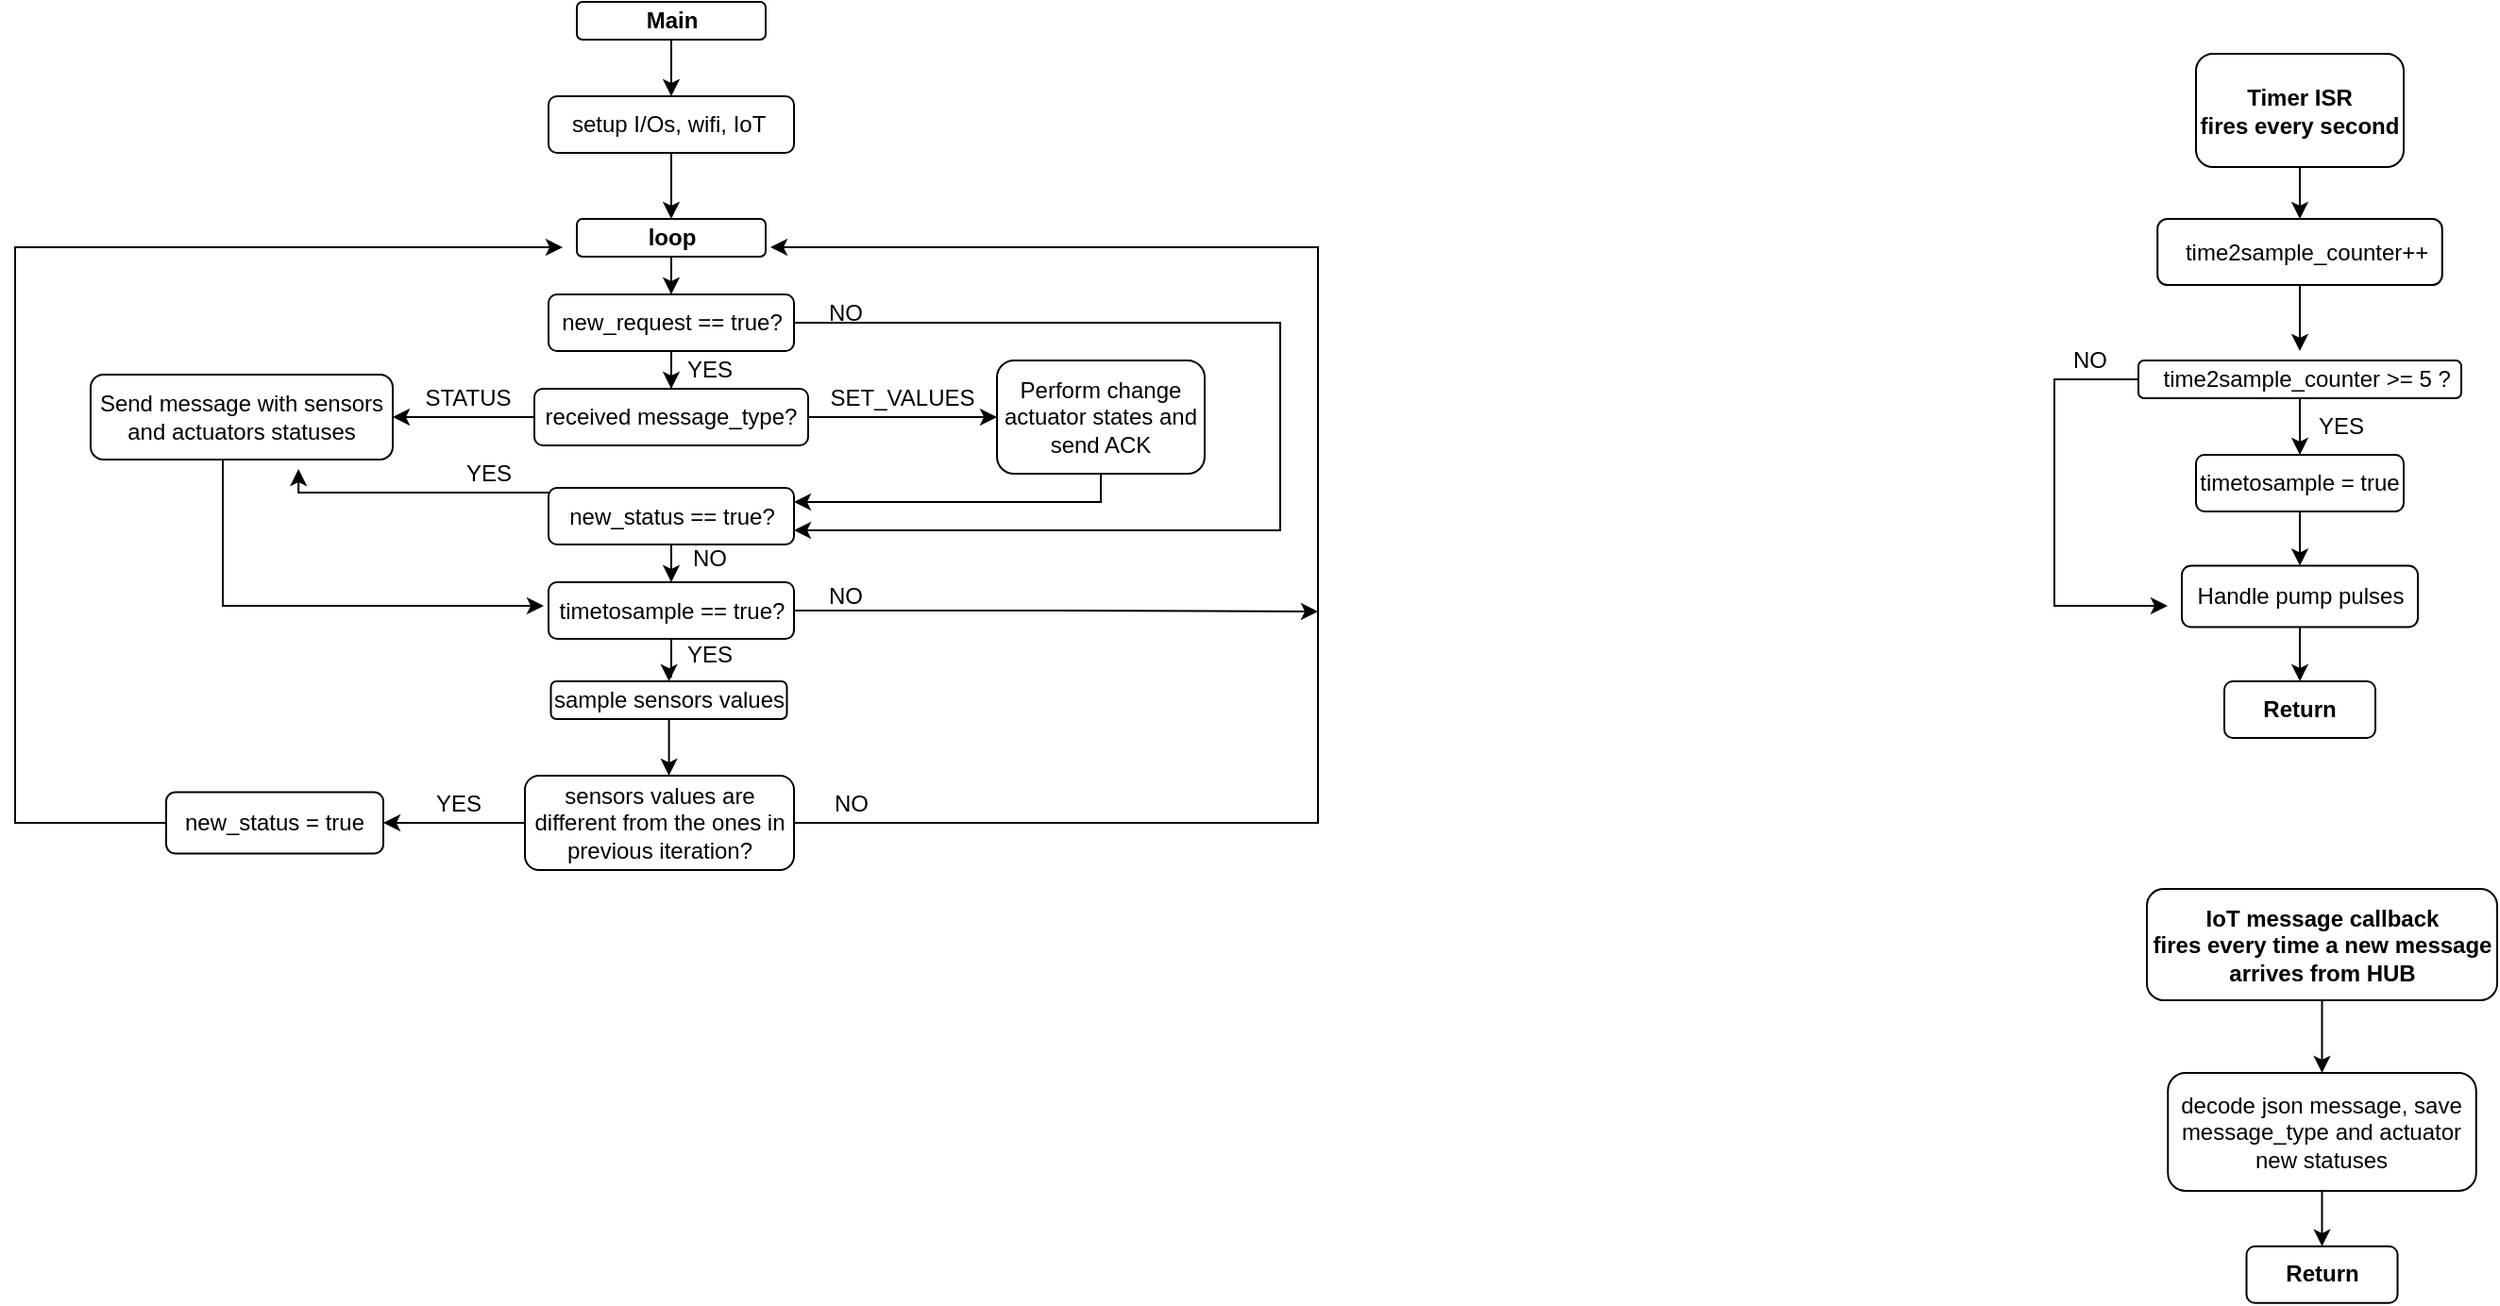 <mxfile version="16.5.1" type="device"><diagram id="oZkn0hI0Hk6qNieDzaiA" name="Page-1"><mxGraphModel dx="1185" dy="721" grid="1" gridSize="10" guides="1" tooltips="1" connect="1" arrows="1" fold="1" page="1" pageScale="1" pageWidth="1654" pageHeight="1169" math="0" shadow="0"><root><mxCell id="0"/><mxCell id="1" parent="0"/><mxCell id="hgS6m1H9TiaQR4-3fTRl-5" style="edgeStyle=orthogonalEdgeStyle;rounded=0;orthogonalLoop=1;jettySize=auto;html=1;entryX=0.5;entryY=0;entryDx=0;entryDy=0;" parent="1" source="hgS6m1H9TiaQR4-3fTRl-1" target="hgS6m1H9TiaQR4-3fTRl-29" edge="1"><mxGeometry relative="1" as="geometry"><mxPoint x="1310" y="140" as="targetPoint"/></mxGeometry></mxCell><mxCell id="hgS6m1H9TiaQR4-3fTRl-1" value="&lt;b&gt;Timer ISR&lt;br&gt;fires every second&lt;br&gt;&lt;/b&gt;" style="rounded=1;whiteSpace=wrap;html=1;" parent="1" vertex="1"><mxGeometry x="1255" y="87.5" width="110" height="60" as="geometry"/></mxCell><mxCell id="hgS6m1H9TiaQR4-3fTRl-25" value="&lt;b&gt;Return&lt;br&gt;&lt;/b&gt;" style="rounded=1;whiteSpace=wrap;html=1;" parent="1" vertex="1"><mxGeometry x="1270" y="420" width="80" height="30" as="geometry"/></mxCell><mxCell id="hgS6m1H9TiaQR4-3fTRl-33" style="edgeStyle=orthogonalEdgeStyle;rounded=0;orthogonalLoop=1;jettySize=auto;html=1;entryX=0.5;entryY=0;entryDx=0;entryDy=0;" parent="1" source="hgS6m1H9TiaQR4-3fTRl-29" edge="1"><mxGeometry relative="1" as="geometry"><mxPoint x="1310.0" y="245.0" as="targetPoint"/></mxGeometry></mxCell><mxCell id="hgS6m1H9TiaQR4-3fTRl-29" value="&lt;div&gt;&amp;nbsp; time2sample_counter++&lt;/div&gt;" style="rounded=1;whiteSpace=wrap;html=1;" parent="1" vertex="1"><mxGeometry x="1234.62" y="175" width="150.75" height="35" as="geometry"/></mxCell><mxCell id="hgS6m1H9TiaQR4-3fTRl-41" style="edgeStyle=orthogonalEdgeStyle;rounded=0;orthogonalLoop=1;jettySize=auto;html=1;entryX=0.5;entryY=0;entryDx=0;entryDy=0;" parent="1" source="hgS6m1H9TiaQR4-3fTRl-36" target="hgS6m1H9TiaQR4-3fTRl-40" edge="1"><mxGeometry relative="1" as="geometry"/></mxCell><mxCell id="9OMEbfR3KiseOWflJI5K-9" style="edgeStyle=orthogonalEdgeStyle;rounded=0;orthogonalLoop=1;jettySize=auto;html=1;" edge="1" parent="1" source="hgS6m1H9TiaQR4-3fTRl-36"><mxGeometry relative="1" as="geometry"><mxPoint x="1240" y="380" as="targetPoint"/><Array as="points"><mxPoint x="1180" y="260"/><mxPoint x="1180" y="380"/></Array></mxGeometry></mxCell><mxCell id="hgS6m1H9TiaQR4-3fTRl-36" value="&amp;nbsp; time2sample_counter &amp;gt;= 5 ?" style="rounded=1;whiteSpace=wrap;html=1;" parent="1" vertex="1"><mxGeometry x="1224.5" y="250" width="171" height="20" as="geometry"/></mxCell><mxCell id="9OMEbfR3KiseOWflJI5K-7" style="edgeStyle=orthogonalEdgeStyle;rounded=0;orthogonalLoop=1;jettySize=auto;html=1;entryX=0.5;entryY=0;entryDx=0;entryDy=0;" edge="1" parent="1" source="hgS6m1H9TiaQR4-3fTRl-40" target="9OMEbfR3KiseOWflJI5K-5"><mxGeometry relative="1" as="geometry"/></mxCell><mxCell id="hgS6m1H9TiaQR4-3fTRl-40" value="timetosample = true" style="rounded=1;whiteSpace=wrap;html=1;" parent="1" vertex="1"><mxGeometry x="1255" y="300" width="110" height="30" as="geometry"/></mxCell><mxCell id="hgS6m1H9TiaQR4-3fTRl-62" style="edgeStyle=orthogonalEdgeStyle;rounded=0;orthogonalLoop=1;jettySize=auto;html=1;entryX=0.5;entryY=0;entryDx=0;entryDy=0;" parent="1" source="hgS6m1H9TiaQR4-3fTRl-48" target="hgS6m1H9TiaQR4-3fTRl-61" edge="1"><mxGeometry relative="1" as="geometry"/></mxCell><mxCell id="hgS6m1H9TiaQR4-3fTRl-48" value="&lt;b&gt;Main&lt;br&gt;&lt;/b&gt;" style="rounded=1;whiteSpace=wrap;html=1;" parent="1" vertex="1"><mxGeometry x="397.5" y="60" width="100" height="20" as="geometry"/></mxCell><mxCell id="hgS6m1H9TiaQR4-3fTRl-58" style="edgeStyle=orthogonalEdgeStyle;rounded=0;orthogonalLoop=1;jettySize=auto;html=1;entryX=0.5;entryY=0;entryDx=0;entryDy=0;" parent="1" source="hgS6m1H9TiaQR4-3fTRl-49" target="hgS6m1H9TiaQR4-3fTRl-50" edge="1"><mxGeometry relative="1" as="geometry"/></mxCell><mxCell id="hgS6m1H9TiaQR4-3fTRl-122" style="edgeStyle=orthogonalEdgeStyle;rounded=0;orthogonalLoop=1;jettySize=auto;html=1;entryX=1;entryY=0.75;entryDx=0;entryDy=0;" parent="1" source="hgS6m1H9TiaQR4-3fTRl-49" target="hgS6m1H9TiaQR4-3fTRl-69" edge="1"><mxGeometry relative="1" as="geometry"><mxPoint x="600" y="350" as="targetPoint"/><Array as="points"><mxPoint x="770" y="230"/><mxPoint x="770" y="340"/></Array></mxGeometry></mxCell><mxCell id="hgS6m1H9TiaQR4-3fTRl-49" value="new_request == true?" style="rounded=1;whiteSpace=wrap;html=1;" parent="1" vertex="1"><mxGeometry x="382.5" y="215" width="130" height="30" as="geometry"/></mxCell><mxCell id="hgS6m1H9TiaQR4-3fTRl-53" style="edgeStyle=orthogonalEdgeStyle;rounded=0;orthogonalLoop=1;jettySize=auto;html=1;entryX=1;entryY=0.5;entryDx=0;entryDy=0;" parent="1" source="hgS6m1H9TiaQR4-3fTRl-50" target="hgS6m1H9TiaQR4-3fTRl-51" edge="1"><mxGeometry relative="1" as="geometry"/></mxCell><mxCell id="hgS6m1H9TiaQR4-3fTRl-56" style="edgeStyle=orthogonalEdgeStyle;rounded=0;orthogonalLoop=1;jettySize=auto;html=1;entryX=0;entryY=0.5;entryDx=0;entryDy=0;" parent="1" source="hgS6m1H9TiaQR4-3fTRl-50" target="hgS6m1H9TiaQR4-3fTRl-52" edge="1"><mxGeometry relative="1" as="geometry"/></mxCell><mxCell id="hgS6m1H9TiaQR4-3fTRl-50" value="received message_type?" style="rounded=1;whiteSpace=wrap;html=1;" parent="1" vertex="1"><mxGeometry x="375" y="265" width="145" height="30" as="geometry"/></mxCell><mxCell id="hgS6m1H9TiaQR4-3fTRl-83" style="edgeStyle=orthogonalEdgeStyle;rounded=0;orthogonalLoop=1;jettySize=auto;html=1;" parent="1" source="hgS6m1H9TiaQR4-3fTRl-51" edge="1"><mxGeometry relative="1" as="geometry"><mxPoint x="380" y="380" as="targetPoint"/><Array as="points"><mxPoint x="210" y="380"/><mxPoint x="380" y="380"/></Array></mxGeometry></mxCell><mxCell id="hgS6m1H9TiaQR4-3fTRl-51" value="Send message with sensors and actuators statuses" style="rounded=1;whiteSpace=wrap;html=1;" parent="1" vertex="1"><mxGeometry x="140" y="257.5" width="160" height="45" as="geometry"/></mxCell><mxCell id="hgS6m1H9TiaQR4-3fTRl-123" style="edgeStyle=orthogonalEdgeStyle;rounded=0;orthogonalLoop=1;jettySize=auto;html=1;entryX=1;entryY=0.25;entryDx=0;entryDy=0;" parent="1" source="hgS6m1H9TiaQR4-3fTRl-52" target="hgS6m1H9TiaQR4-3fTRl-69" edge="1"><mxGeometry relative="1" as="geometry"><mxPoint x="692.5" y="330" as="targetPoint"/><Array as="points"><mxPoint x="675" y="325"/></Array></mxGeometry></mxCell><mxCell id="hgS6m1H9TiaQR4-3fTRl-52" value="Perform change actuator states and send ACK" style="rounded=1;whiteSpace=wrap;html=1;" parent="1" vertex="1"><mxGeometry x="620" y="250" width="110" height="60" as="geometry"/></mxCell><mxCell id="hgS6m1H9TiaQR4-3fTRl-54" value="STATUS" style="text;html=1;strokeColor=none;fillColor=none;align=center;verticalAlign=middle;whiteSpace=wrap;rounded=0;" parent="1" vertex="1"><mxGeometry x="310" y="255" width="60" height="30" as="geometry"/></mxCell><mxCell id="hgS6m1H9TiaQR4-3fTRl-59" style="edgeStyle=orthogonalEdgeStyle;rounded=0;orthogonalLoop=1;jettySize=auto;html=1;entryX=0.5;entryY=0;entryDx=0;entryDy=0;" parent="1" source="hgS6m1H9TiaQR4-3fTRl-55" target="hgS6m1H9TiaQR4-3fTRl-49" edge="1"><mxGeometry relative="1" as="geometry"/></mxCell><mxCell id="hgS6m1H9TiaQR4-3fTRl-55" value="&lt;b&gt;loop&lt;/b&gt;" style="rounded=1;whiteSpace=wrap;html=1;" parent="1" vertex="1"><mxGeometry x="397.5" y="175" width="100" height="20" as="geometry"/></mxCell><mxCell id="hgS6m1H9TiaQR4-3fTRl-57" value="SET_VALUES" style="text;html=1;strokeColor=none;fillColor=none;align=center;verticalAlign=middle;whiteSpace=wrap;rounded=0;" parent="1" vertex="1"><mxGeometry x="540" y="255" width="60" height="30" as="geometry"/></mxCell><mxCell id="hgS6m1H9TiaQR4-3fTRl-65" style="edgeStyle=orthogonalEdgeStyle;rounded=0;orthogonalLoop=1;jettySize=auto;html=1;entryX=0.5;entryY=0;entryDx=0;entryDy=0;" parent="1" source="hgS6m1H9TiaQR4-3fTRl-61" target="hgS6m1H9TiaQR4-3fTRl-55" edge="1"><mxGeometry relative="1" as="geometry"><mxPoint x="447.5" y="147.5" as="sourcePoint"/></mxGeometry></mxCell><mxCell id="hgS6m1H9TiaQR4-3fTRl-61" value="setup I/Os, wifi, IoT&amp;nbsp;" style="rounded=1;whiteSpace=wrap;html=1;" parent="1" vertex="1"><mxGeometry x="382.5" y="110" width="130" height="30" as="geometry"/></mxCell><mxCell id="hgS6m1H9TiaQR4-3fTRl-71" style="edgeStyle=orthogonalEdgeStyle;rounded=0;orthogonalLoop=1;jettySize=auto;html=1;entryX=0.688;entryY=1.112;entryDx=0;entryDy=0;entryPerimeter=0;" parent="1" source="hgS6m1H9TiaQR4-3fTRl-69" target="hgS6m1H9TiaQR4-3fTRl-51" edge="1"><mxGeometry relative="1" as="geometry"><mxPoint x="220" y="332.5" as="targetPoint"/><Array as="points"><mxPoint x="250" y="320"/></Array></mxGeometry></mxCell><mxCell id="hgS6m1H9TiaQR4-3fTRl-74" style="edgeStyle=orthogonalEdgeStyle;rounded=0;orthogonalLoop=1;jettySize=auto;html=1;" parent="1" source="hgS6m1H9TiaQR4-3fTRl-69" target="hgS6m1H9TiaQR4-3fTRl-73" edge="1"><mxGeometry relative="1" as="geometry"/></mxCell><mxCell id="hgS6m1H9TiaQR4-3fTRl-69" value="new_status == true?" style="rounded=1;whiteSpace=wrap;html=1;" parent="1" vertex="1"><mxGeometry x="382.5" y="317.5" width="130" height="30" as="geometry"/></mxCell><mxCell id="hgS6m1H9TiaQR4-3fTRl-72" value="YES" style="text;html=1;strokeColor=none;fillColor=none;align=center;verticalAlign=middle;whiteSpace=wrap;rounded=0;" parent="1" vertex="1"><mxGeometry x="321.25" y="295" width="60" height="30" as="geometry"/></mxCell><mxCell id="hgS6m1H9TiaQR4-3fTRl-76" style="edgeStyle=orthogonalEdgeStyle;rounded=0;orthogonalLoop=1;jettySize=auto;html=1;" parent="1" source="hgS6m1H9TiaQR4-3fTRl-73" target="hgS6m1H9TiaQR4-3fTRl-75" edge="1"><mxGeometry relative="1" as="geometry"/></mxCell><mxCell id="9OMEbfR3KiseOWflJI5K-3" style="edgeStyle=orthogonalEdgeStyle;rounded=0;orthogonalLoop=1;jettySize=auto;html=1;" edge="1" parent="1" source="hgS6m1H9TiaQR4-3fTRl-73"><mxGeometry relative="1" as="geometry"><mxPoint x="790" y="383" as="targetPoint"/><Array as="points"><mxPoint x="650" y="383"/><mxPoint x="650" y="383"/></Array></mxGeometry></mxCell><mxCell id="hgS6m1H9TiaQR4-3fTRl-73" value="timetosample == true?" style="rounded=1;whiteSpace=wrap;html=1;" parent="1" vertex="1"><mxGeometry x="382.5" y="367.5" width="130" height="30" as="geometry"/></mxCell><mxCell id="hgS6m1H9TiaQR4-3fTRl-79" style="edgeStyle=orthogonalEdgeStyle;rounded=0;orthogonalLoop=1;jettySize=auto;html=1;entryX=0.5;entryY=0;entryDx=0;entryDy=0;" parent="1" source="hgS6m1H9TiaQR4-3fTRl-75" edge="1"><mxGeometry relative="1" as="geometry"><mxPoint x="446.25" y="470" as="targetPoint"/></mxGeometry></mxCell><mxCell id="hgS6m1H9TiaQR4-3fTRl-75" value="sample sensors values" style="rounded=1;whiteSpace=wrap;html=1;" parent="1" vertex="1"><mxGeometry x="383.75" y="420" width="125" height="20" as="geometry"/></mxCell><mxCell id="hgS6m1H9TiaQR4-3fTRl-81" value="YES" style="text;html=1;strokeColor=none;fillColor=none;align=center;verticalAlign=middle;whiteSpace=wrap;rounded=0;" parent="1" vertex="1"><mxGeometry x="437.5" y="240" width="60" height="30" as="geometry"/></mxCell><mxCell id="hgS6m1H9TiaQR4-3fTRl-91" value="NO" style="text;html=1;strokeColor=none;fillColor=none;align=center;verticalAlign=middle;whiteSpace=wrap;rounded=0;" parent="1" vertex="1"><mxGeometry x="510" y="360" width="60" height="30" as="geometry"/></mxCell><mxCell id="hgS6m1H9TiaQR4-3fTRl-98" style="edgeStyle=orthogonalEdgeStyle;rounded=0;orthogonalLoop=1;jettySize=auto;html=1;" parent="1" source="hgS6m1H9TiaQR4-3fTRl-92" edge="1"><mxGeometry relative="1" as="geometry"><mxPoint x="295" y="495" as="targetPoint"/></mxGeometry></mxCell><mxCell id="9OMEbfR3KiseOWflJI5K-2" style="edgeStyle=orthogonalEdgeStyle;rounded=0;orthogonalLoop=1;jettySize=auto;html=1;" edge="1" parent="1" source="hgS6m1H9TiaQR4-3fTRl-92"><mxGeometry relative="1" as="geometry"><mxPoint x="500" y="190" as="targetPoint"/><Array as="points"><mxPoint x="790" y="495"/><mxPoint x="790" y="190"/></Array></mxGeometry></mxCell><mxCell id="hgS6m1H9TiaQR4-3fTRl-92" value="sensors values are different from the ones in previous iteration?" style="rounded=1;whiteSpace=wrap;html=1;" parent="1" vertex="1"><mxGeometry x="370" y="470" width="142.5" height="50" as="geometry"/></mxCell><mxCell id="9OMEbfR3KiseOWflJI5K-1" style="edgeStyle=orthogonalEdgeStyle;rounded=0;orthogonalLoop=1;jettySize=auto;html=1;" edge="1" parent="1" source="hgS6m1H9TiaQR4-3fTRl-94"><mxGeometry relative="1" as="geometry"><mxPoint x="390" y="190" as="targetPoint"/><Array as="points"><mxPoint x="100" y="495"/><mxPoint x="100" y="190"/><mxPoint x="380" y="190"/></Array></mxGeometry></mxCell><mxCell id="hgS6m1H9TiaQR4-3fTRl-94" value="new_status = true" style="rounded=1;whiteSpace=wrap;html=1;" parent="1" vertex="1"><mxGeometry x="180" y="478.75" width="115" height="32.5" as="geometry"/></mxCell><mxCell id="hgS6m1H9TiaQR4-3fTRl-95" value="YES" style="text;html=1;strokeColor=none;fillColor=none;align=center;verticalAlign=middle;whiteSpace=wrap;rounded=0;" parent="1" vertex="1"><mxGeometry x="305" y="470" width="60" height="30" as="geometry"/></mxCell><mxCell id="hgS6m1H9TiaQR4-3fTRl-103" value="NO" style="text;html=1;strokeColor=none;fillColor=none;align=center;verticalAlign=middle;whiteSpace=wrap;rounded=0;" parent="1" vertex="1"><mxGeometry x="512.5" y="470" width="60" height="30" as="geometry"/></mxCell><mxCell id="hgS6m1H9TiaQR4-3fTRl-124" value="NO" style="text;html=1;strokeColor=none;fillColor=none;align=center;verticalAlign=middle;whiteSpace=wrap;rounded=0;" parent="1" vertex="1"><mxGeometry x="510" y="210" width="60" height="30" as="geometry"/></mxCell><mxCell id="hgS6m1H9TiaQR4-3fTRl-125" value="NO" style="text;html=1;strokeColor=none;fillColor=none;align=center;verticalAlign=middle;whiteSpace=wrap;rounded=0;" parent="1" vertex="1"><mxGeometry x="437.5" y="340" width="60" height="30" as="geometry"/></mxCell><mxCell id="hgS6m1H9TiaQR4-3fTRl-126" value="YES" style="text;html=1;strokeColor=none;fillColor=none;align=center;verticalAlign=middle;whiteSpace=wrap;rounded=0;" parent="1" vertex="1"><mxGeometry x="437.5" y="391.25" width="60" height="30" as="geometry"/></mxCell><mxCell id="hgS6m1H9TiaQR4-3fTRl-130" style="edgeStyle=orthogonalEdgeStyle;rounded=0;orthogonalLoop=1;jettySize=auto;html=1;entryX=0.5;entryY=0;entryDx=0;entryDy=0;" parent="1" source="hgS6m1H9TiaQR4-3fTRl-127" target="hgS6m1H9TiaQR4-3fTRl-128" edge="1"><mxGeometry relative="1" as="geometry"/></mxCell><mxCell id="hgS6m1H9TiaQR4-3fTRl-127" value="&lt;b&gt;IoT message callback&lt;br&gt;fires every time a new message arrives from HUB&lt;br&gt;&lt;/b&gt;" style="rounded=1;whiteSpace=wrap;html=1;" parent="1" vertex="1"><mxGeometry x="1229" y="530" width="185.5" height="59" as="geometry"/></mxCell><mxCell id="hgS6m1H9TiaQR4-3fTRl-131" style="edgeStyle=orthogonalEdgeStyle;rounded=0;orthogonalLoop=1;jettySize=auto;html=1;entryX=0.5;entryY=0;entryDx=0;entryDy=0;" parent="1" source="hgS6m1H9TiaQR4-3fTRl-128" target="hgS6m1H9TiaQR4-3fTRl-129" edge="1"><mxGeometry relative="1" as="geometry"/></mxCell><mxCell id="hgS6m1H9TiaQR4-3fTRl-128" value="decode json message, save&lt;br&gt;message_type and actuator new statuses" style="rounded=1;whiteSpace=wrap;html=1;" parent="1" vertex="1"><mxGeometry x="1240.13" y="627.5" width="163.25" height="62.5" as="geometry"/></mxCell><mxCell id="hgS6m1H9TiaQR4-3fTRl-129" value="&lt;b&gt;Return&lt;br&gt;&lt;/b&gt;" style="rounded=1;whiteSpace=wrap;html=1;" parent="1" vertex="1"><mxGeometry x="1281.75" y="719.38" width="80" height="30" as="geometry"/></mxCell><mxCell id="9OMEbfR3KiseOWflJI5K-8" style="edgeStyle=orthogonalEdgeStyle;rounded=0;orthogonalLoop=1;jettySize=auto;html=1;entryX=0.5;entryY=0;entryDx=0;entryDy=0;" edge="1" parent="1" source="9OMEbfR3KiseOWflJI5K-5" target="hgS6m1H9TiaQR4-3fTRl-25"><mxGeometry relative="1" as="geometry"/></mxCell><mxCell id="9OMEbfR3KiseOWflJI5K-5" value="Handle pump pulses" style="rounded=1;whiteSpace=wrap;html=1;" vertex="1" parent="1"><mxGeometry x="1247.5" y="358.75" width="125" height="32.5" as="geometry"/></mxCell><mxCell id="9OMEbfR3KiseOWflJI5K-10" value="NO" style="text;html=1;strokeColor=none;fillColor=none;align=center;verticalAlign=middle;whiteSpace=wrap;rounded=0;" vertex="1" parent="1"><mxGeometry x="1169" y="235" width="60" height="30" as="geometry"/></mxCell><mxCell id="9OMEbfR3KiseOWflJI5K-11" value="YES" style="text;html=1;strokeColor=none;fillColor=none;align=center;verticalAlign=middle;whiteSpace=wrap;rounded=0;" vertex="1" parent="1"><mxGeometry x="1301.75" y="270" width="60" height="30" as="geometry"/></mxCell></root></mxGraphModel></diagram></mxfile>